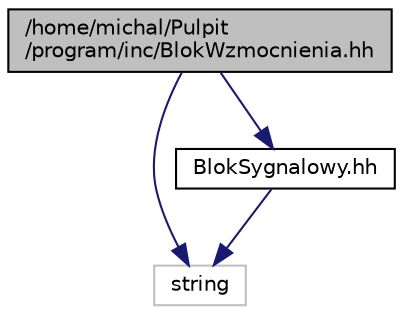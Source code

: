 digraph "/home/michal/Pulpit/program/inc/BlokWzmocnienia.hh"
{
  edge [fontname="Helvetica",fontsize="10",labelfontname="Helvetica",labelfontsize="10"];
  node [fontname="Helvetica",fontsize="10",shape=record];
  Node1 [label="/home/michal/Pulpit\l/program/inc/BlokWzmocnienia.hh",height=0.2,width=0.4,color="black", fillcolor="grey75", style="filled" fontcolor="black"];
  Node1 -> Node2 [color="midnightblue",fontsize="10",style="solid",fontname="Helvetica"];
  Node2 [label="string",height=0.2,width=0.4,color="grey75", fillcolor="white", style="filled"];
  Node1 -> Node3 [color="midnightblue",fontsize="10",style="solid",fontname="Helvetica"];
  Node3 [label="BlokSygnalowy.hh",height=0.2,width=0.4,color="black", fillcolor="white", style="filled",URL="$_blok_sygnalowy_8hh.html"];
  Node3 -> Node2 [color="midnightblue",fontsize="10",style="solid",fontname="Helvetica"];
}
